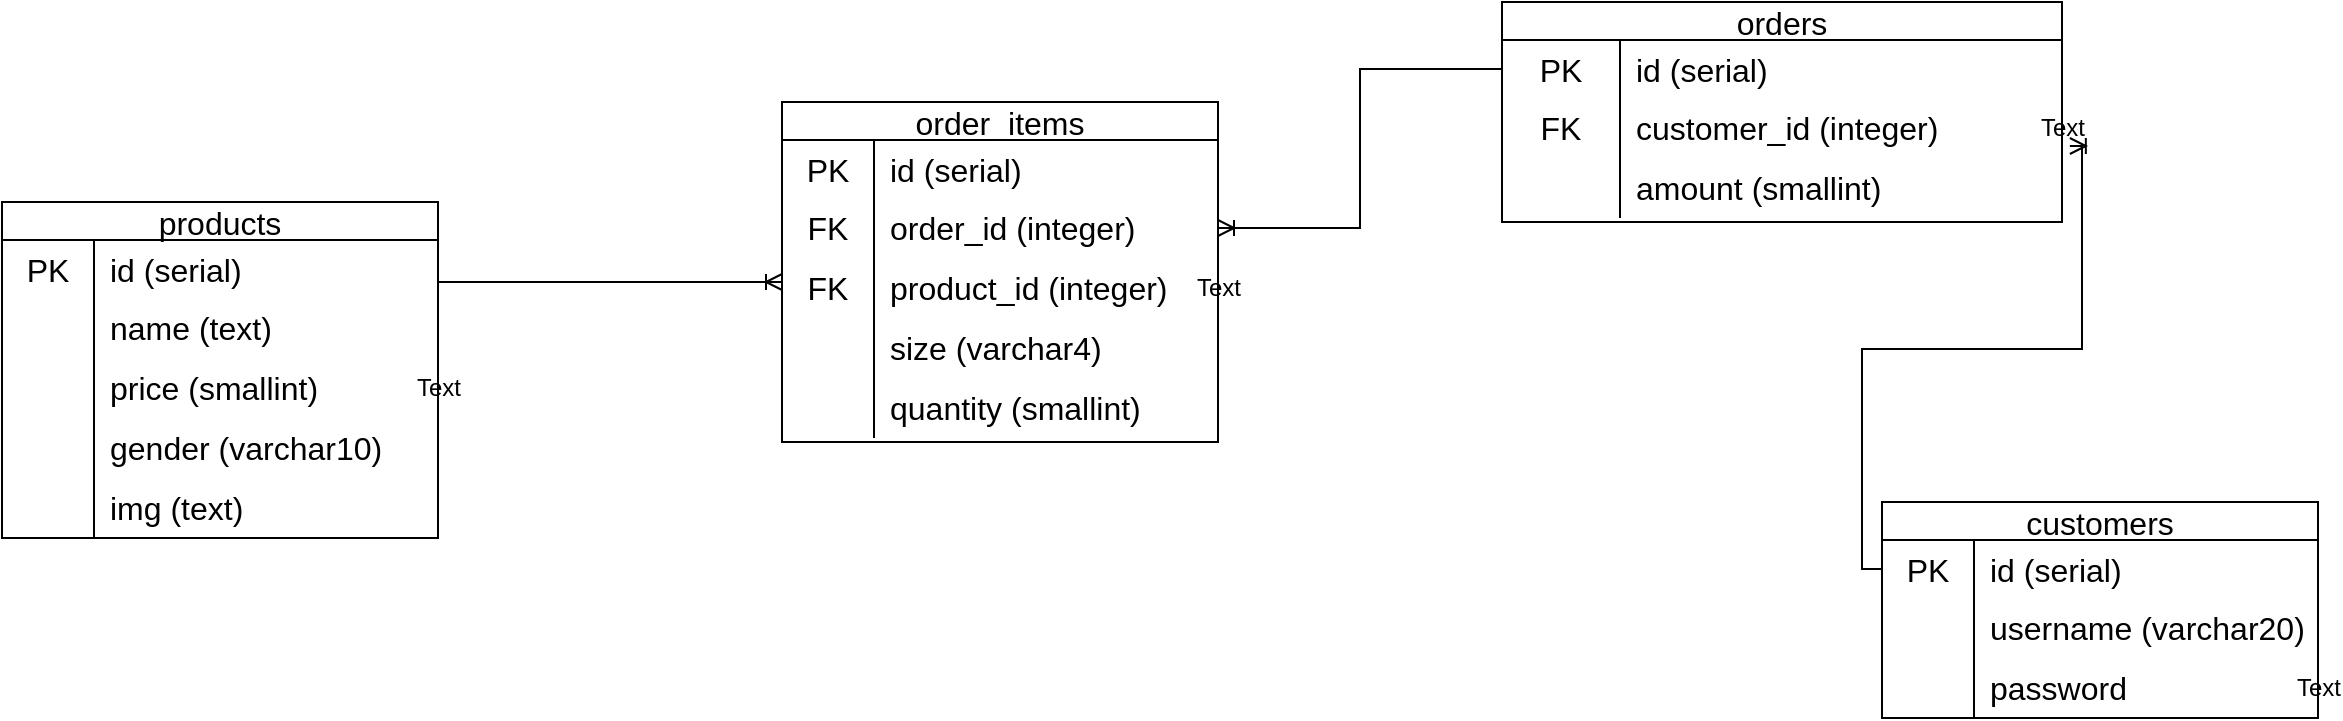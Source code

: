 <mxfile version="24.7.17">
  <diagram name="‫עמוד-1‬" id="oi6l8PESIVdAO3ibSvpq">
    <mxGraphModel dx="1619" dy="737" grid="1" gridSize="10" guides="1" tooltips="1" connect="1" arrows="1" fold="1" page="1" pageScale="1" pageWidth="827" pageHeight="1169" math="0" shadow="0">
      <root>
        <mxCell id="0" />
        <mxCell id="1" parent="0" />
        <mxCell id="7nqQfGkcjDdLF6Xs0SzB-1" value="products" style="shape=table;startSize=19;container=1;collapsible=0;childLayout=tableLayout;fixedRows=1;rowLines=0;fontStyle=0;strokeColor=default;fontSize=16;" parent="1" vertex="1">
          <mxGeometry x="-730" y="350" width="218" height="168" as="geometry" />
        </mxCell>
        <mxCell id="7nqQfGkcjDdLF6Xs0SzB-2" value="" style="shape=tableRow;horizontal=0;startSize=0;swimlaneHead=0;swimlaneBody=0;top=0;left=0;bottom=0;right=0;collapsible=0;dropTarget=0;fillColor=none;points=[[0,0.5],[1,0.5]];portConstraint=eastwest;strokeColor=inherit;fontSize=16;" parent="7nqQfGkcjDdLF6Xs0SzB-1" vertex="1">
          <mxGeometry y="19" width="218" height="29" as="geometry" />
        </mxCell>
        <mxCell id="7nqQfGkcjDdLF6Xs0SzB-3" value="PK" style="shape=partialRectangle;html=1;whiteSpace=wrap;connectable=0;fillColor=none;top=0;left=0;bottom=0;right=0;overflow=hidden;pointerEvents=1;strokeColor=inherit;fontSize=16;" parent="7nqQfGkcjDdLF6Xs0SzB-2" vertex="1">
          <mxGeometry width="46" height="29" as="geometry">
            <mxRectangle width="46" height="29" as="alternateBounds" />
          </mxGeometry>
        </mxCell>
        <mxCell id="7nqQfGkcjDdLF6Xs0SzB-4" value="id (serial)" style="shape=partialRectangle;html=1;whiteSpace=wrap;connectable=0;fillColor=none;top=0;left=0;bottom=0;right=0;align=left;spacingLeft=6;overflow=hidden;strokeColor=inherit;fontSize=16;" parent="7nqQfGkcjDdLF6Xs0SzB-2" vertex="1">
          <mxGeometry x="46" width="172" height="29" as="geometry">
            <mxRectangle width="172" height="29" as="alternateBounds" />
          </mxGeometry>
        </mxCell>
        <mxCell id="7nqQfGkcjDdLF6Xs0SzB-5" value="" style="shape=tableRow;horizontal=0;startSize=0;swimlaneHead=0;swimlaneBody=0;top=0;left=0;bottom=0;right=0;collapsible=0;dropTarget=0;fillColor=none;points=[[0,0.5],[1,0.5]];portConstraint=eastwest;strokeColor=inherit;fontSize=16;" parent="7nqQfGkcjDdLF6Xs0SzB-1" vertex="1">
          <mxGeometry y="48" width="218" height="30" as="geometry" />
        </mxCell>
        <mxCell id="7nqQfGkcjDdLF6Xs0SzB-6" value="" style="shape=partialRectangle;html=1;whiteSpace=wrap;connectable=0;fillColor=none;top=0;left=0;bottom=0;right=0;overflow=hidden;strokeColor=inherit;fontSize=16;" parent="7nqQfGkcjDdLF6Xs0SzB-5" vertex="1">
          <mxGeometry width="46" height="30" as="geometry">
            <mxRectangle width="46" height="30" as="alternateBounds" />
          </mxGeometry>
        </mxCell>
        <mxCell id="7nqQfGkcjDdLF6Xs0SzB-7" value="name (text)" style="shape=partialRectangle;html=1;whiteSpace=wrap;connectable=0;fillColor=none;top=0;left=0;bottom=0;right=0;align=left;spacingLeft=6;overflow=hidden;strokeColor=inherit;fontSize=16;" parent="7nqQfGkcjDdLF6Xs0SzB-5" vertex="1">
          <mxGeometry x="46" width="172" height="30" as="geometry">
            <mxRectangle width="172" height="30" as="alternateBounds" />
          </mxGeometry>
        </mxCell>
        <mxCell id="7nqQfGkcjDdLF6Xs0SzB-8" value="" style="shape=tableRow;horizontal=0;startSize=0;swimlaneHead=0;swimlaneBody=0;top=0;left=0;bottom=0;right=0;collapsible=0;dropTarget=0;fillColor=none;points=[[0,0.5],[1,0.5]];portConstraint=eastwest;strokeColor=inherit;fontSize=16;" parent="7nqQfGkcjDdLF6Xs0SzB-1" vertex="1">
          <mxGeometry y="78" width="218" height="30" as="geometry" />
        </mxCell>
        <mxCell id="7nqQfGkcjDdLF6Xs0SzB-9" value="" style="shape=partialRectangle;html=1;whiteSpace=wrap;connectable=0;fillColor=none;top=0;left=0;bottom=0;right=0;overflow=hidden;strokeColor=inherit;fontSize=16;" parent="7nqQfGkcjDdLF6Xs0SzB-8" vertex="1">
          <mxGeometry width="46" height="30" as="geometry">
            <mxRectangle width="46" height="30" as="alternateBounds" />
          </mxGeometry>
        </mxCell>
        <mxCell id="7nqQfGkcjDdLF6Xs0SzB-10" value="price (smallint)" style="shape=partialRectangle;html=1;whiteSpace=wrap;connectable=0;fillColor=none;top=0;left=0;bottom=0;right=0;align=left;spacingLeft=6;overflow=hidden;strokeColor=inherit;fontSize=16;" parent="7nqQfGkcjDdLF6Xs0SzB-8" vertex="1">
          <mxGeometry x="46" width="172" height="30" as="geometry">
            <mxRectangle width="172" height="30" as="alternateBounds" />
          </mxGeometry>
        </mxCell>
        <mxCell id="7nqQfGkcjDdLF6Xs0SzB-15" value="Text" style="text;html=1;align=center;verticalAlign=middle;resizable=0;points=[];autosize=1;strokeColor=none;fillColor=none;" parent="7nqQfGkcjDdLF6Xs0SzB-8" vertex="1">
          <mxGeometry x="218" width="NaN" height="30" as="geometry">
            <mxRectangle width="NaN" height="30" as="alternateBounds" />
          </mxGeometry>
        </mxCell>
        <mxCell id="7nqQfGkcjDdLF6Xs0SzB-19" style="shape=tableRow;horizontal=0;startSize=0;swimlaneHead=0;swimlaneBody=0;top=0;left=0;bottom=0;right=0;collapsible=0;dropTarget=0;fillColor=none;points=[[0,0.5],[1,0.5]];portConstraint=eastwest;strokeColor=inherit;fontSize=16;" parent="7nqQfGkcjDdLF6Xs0SzB-1" vertex="1">
          <mxGeometry y="108" width="218" height="30" as="geometry" />
        </mxCell>
        <mxCell id="7nqQfGkcjDdLF6Xs0SzB-20" style="shape=partialRectangle;html=1;whiteSpace=wrap;connectable=0;fillColor=none;top=0;left=0;bottom=0;right=0;overflow=hidden;strokeColor=inherit;fontSize=16;" parent="7nqQfGkcjDdLF6Xs0SzB-19" vertex="1">
          <mxGeometry width="46" height="30" as="geometry">
            <mxRectangle width="46" height="30" as="alternateBounds" />
          </mxGeometry>
        </mxCell>
        <mxCell id="7nqQfGkcjDdLF6Xs0SzB-21" value="gender (varchar10)" style="shape=partialRectangle;html=1;whiteSpace=wrap;connectable=0;fillColor=none;top=0;left=0;bottom=0;right=0;align=left;spacingLeft=6;overflow=hidden;strokeColor=inherit;fontSize=16;" parent="7nqQfGkcjDdLF6Xs0SzB-19" vertex="1">
          <mxGeometry x="46" width="172" height="30" as="geometry">
            <mxRectangle width="172" height="30" as="alternateBounds" />
          </mxGeometry>
        </mxCell>
        <mxCell id="7nqQfGkcjDdLF6Xs0SzB-22" style="text;html=1;align=center;verticalAlign=middle;resizable=0;points=[];autosize=1;strokeColor=none;fillColor=none;" parent="7nqQfGkcjDdLF6Xs0SzB-19" vertex="1">
          <mxGeometry x="218" width="NaN" height="30" as="geometry">
            <mxRectangle width="NaN" height="30" as="alternateBounds" />
          </mxGeometry>
        </mxCell>
        <mxCell id="aXj-gzbwXwIFK5yct83T-6" style="shape=tableRow;horizontal=0;startSize=0;swimlaneHead=0;swimlaneBody=0;top=0;left=0;bottom=0;right=0;collapsible=0;dropTarget=0;fillColor=none;points=[[0,0.5],[1,0.5]];portConstraint=eastwest;strokeColor=inherit;fontSize=16;" vertex="1" parent="7nqQfGkcjDdLF6Xs0SzB-1">
          <mxGeometry y="138" width="218" height="30" as="geometry" />
        </mxCell>
        <mxCell id="aXj-gzbwXwIFK5yct83T-7" style="shape=partialRectangle;html=1;whiteSpace=wrap;connectable=0;fillColor=none;top=0;left=0;bottom=0;right=0;overflow=hidden;strokeColor=inherit;fontSize=16;" vertex="1" parent="aXj-gzbwXwIFK5yct83T-6">
          <mxGeometry width="46" height="30" as="geometry">
            <mxRectangle width="46" height="30" as="alternateBounds" />
          </mxGeometry>
        </mxCell>
        <mxCell id="aXj-gzbwXwIFK5yct83T-8" value="img (text)" style="shape=partialRectangle;html=1;whiteSpace=wrap;connectable=0;fillColor=none;top=0;left=0;bottom=0;right=0;align=left;spacingLeft=6;overflow=hidden;strokeColor=inherit;fontSize=16;" vertex="1" parent="aXj-gzbwXwIFK5yct83T-6">
          <mxGeometry x="46" width="172" height="30" as="geometry">
            <mxRectangle width="172" height="30" as="alternateBounds" />
          </mxGeometry>
        </mxCell>
        <mxCell id="aXj-gzbwXwIFK5yct83T-9" style="text;html=1;align=center;verticalAlign=middle;resizable=0;points=[];autosize=1;strokeColor=none;fillColor=none;" vertex="1" parent="aXj-gzbwXwIFK5yct83T-6">
          <mxGeometry x="218" width="NaN" height="30" as="geometry">
            <mxRectangle width="NaN" height="30" as="alternateBounds" />
          </mxGeometry>
        </mxCell>
        <mxCell id="7nqQfGkcjDdLF6Xs0SzB-11" value="" style="shape=tableRow;horizontal=0;startSize=0;swimlaneHead=0;swimlaneBody=0;top=0;left=0;bottom=0;right=0;collapsible=0;dropTarget=0;fillColor=none;points=[[0,0.5],[1,0.5]];portConstraint=eastwest;strokeColor=inherit;fontSize=16;" parent="1" vertex="1">
          <mxGeometry x="-10" y="290" width="180" height="30" as="geometry" />
        </mxCell>
        <mxCell id="7nqQfGkcjDdLF6Xs0SzB-12" value="" style="shape=partialRectangle;html=1;whiteSpace=wrap;connectable=0;fillColor=none;top=0;left=0;bottom=0;right=0;overflow=hidden;strokeColor=inherit;fontSize=16;" parent="7nqQfGkcjDdLF6Xs0SzB-11" vertex="1">
          <mxGeometry width="40" height="30" as="geometry">
            <mxRectangle width="40" height="30" as="alternateBounds" />
          </mxGeometry>
        </mxCell>
        <mxCell id="7nqQfGkcjDdLF6Xs0SzB-27" value="orders" style="shape=table;startSize=19;container=1;collapsible=0;childLayout=tableLayout;fixedRows=1;rowLines=0;fontStyle=0;strokeColor=default;fontSize=16;" parent="1" vertex="1">
          <mxGeometry x="20" y="250" width="280" height="110" as="geometry" />
        </mxCell>
        <mxCell id="7nqQfGkcjDdLF6Xs0SzB-28" value="" style="shape=tableRow;horizontal=0;startSize=0;swimlaneHead=0;swimlaneBody=0;top=0;left=0;bottom=0;right=0;collapsible=0;dropTarget=0;fillColor=none;points=[[0,0.5],[1,0.5]];portConstraint=eastwest;strokeColor=inherit;fontSize=16;" parent="7nqQfGkcjDdLF6Xs0SzB-27" vertex="1">
          <mxGeometry y="19" width="280" height="29" as="geometry" />
        </mxCell>
        <mxCell id="7nqQfGkcjDdLF6Xs0SzB-29" value="PK" style="shape=partialRectangle;html=1;whiteSpace=wrap;connectable=0;fillColor=none;top=0;left=0;bottom=0;right=0;overflow=hidden;pointerEvents=1;strokeColor=inherit;fontSize=16;" parent="7nqQfGkcjDdLF6Xs0SzB-28" vertex="1">
          <mxGeometry width="59" height="29" as="geometry">
            <mxRectangle width="59" height="29" as="alternateBounds" />
          </mxGeometry>
        </mxCell>
        <mxCell id="7nqQfGkcjDdLF6Xs0SzB-30" value="id (serial)" style="shape=partialRectangle;html=1;whiteSpace=wrap;connectable=0;fillColor=none;top=0;left=0;bottom=0;right=0;align=left;spacingLeft=6;overflow=hidden;strokeColor=inherit;fontSize=16;" parent="7nqQfGkcjDdLF6Xs0SzB-28" vertex="1">
          <mxGeometry x="59" width="221" height="29" as="geometry">
            <mxRectangle width="221" height="29" as="alternateBounds" />
          </mxGeometry>
        </mxCell>
        <mxCell id="7nqQfGkcjDdLF6Xs0SzB-34" value="" style="shape=tableRow;horizontal=0;startSize=0;swimlaneHead=0;swimlaneBody=0;top=0;left=0;bottom=0;right=0;collapsible=0;dropTarget=0;fillColor=none;points=[[0,0.5],[1,0.5]];portConstraint=eastwest;strokeColor=inherit;fontSize=16;" parent="7nqQfGkcjDdLF6Xs0SzB-27" vertex="1">
          <mxGeometry y="48" width="280" height="30" as="geometry" />
        </mxCell>
        <mxCell id="7nqQfGkcjDdLF6Xs0SzB-35" value="FK" style="shape=partialRectangle;html=1;whiteSpace=wrap;connectable=0;fillColor=none;top=0;left=0;bottom=0;right=0;overflow=hidden;strokeColor=inherit;fontSize=16;" parent="7nqQfGkcjDdLF6Xs0SzB-34" vertex="1">
          <mxGeometry width="59" height="30" as="geometry">
            <mxRectangle width="59" height="30" as="alternateBounds" />
          </mxGeometry>
        </mxCell>
        <mxCell id="7nqQfGkcjDdLF6Xs0SzB-36" value="customer_id (integer)" style="shape=partialRectangle;html=1;whiteSpace=wrap;connectable=0;fillColor=none;top=0;left=0;bottom=0;right=0;align=left;spacingLeft=6;overflow=hidden;strokeColor=inherit;fontSize=16;" parent="7nqQfGkcjDdLF6Xs0SzB-34" vertex="1">
          <mxGeometry x="59" width="221" height="30" as="geometry">
            <mxRectangle width="221" height="30" as="alternateBounds" />
          </mxGeometry>
        </mxCell>
        <mxCell id="7nqQfGkcjDdLF6Xs0SzB-37" value="Text" style="text;html=1;align=center;verticalAlign=middle;resizable=0;points=[];autosize=1;strokeColor=none;fillColor=none;" parent="7nqQfGkcjDdLF6Xs0SzB-34" vertex="1">
          <mxGeometry x="280" width="NaN" height="30" as="geometry">
            <mxRectangle width="NaN" height="30" as="alternateBounds" />
          </mxGeometry>
        </mxCell>
        <mxCell id="7nqQfGkcjDdLF6Xs0SzB-38" style="shape=tableRow;horizontal=0;startSize=0;swimlaneHead=0;swimlaneBody=0;top=0;left=0;bottom=0;right=0;collapsible=0;dropTarget=0;fillColor=none;points=[[0,0.5],[1,0.5]];portConstraint=eastwest;strokeColor=inherit;fontSize=16;" parent="7nqQfGkcjDdLF6Xs0SzB-27" vertex="1">
          <mxGeometry y="78" width="280" height="30" as="geometry" />
        </mxCell>
        <mxCell id="7nqQfGkcjDdLF6Xs0SzB-39" value="" style="shape=partialRectangle;html=1;whiteSpace=wrap;connectable=0;fillColor=none;top=0;left=0;bottom=0;right=0;overflow=hidden;strokeColor=inherit;fontSize=16;" parent="7nqQfGkcjDdLF6Xs0SzB-38" vertex="1">
          <mxGeometry width="59" height="30" as="geometry">
            <mxRectangle width="59" height="30" as="alternateBounds" />
          </mxGeometry>
        </mxCell>
        <mxCell id="7nqQfGkcjDdLF6Xs0SzB-40" value="amount (smallint)" style="shape=partialRectangle;html=1;whiteSpace=wrap;connectable=0;fillColor=none;top=0;left=0;bottom=0;right=0;align=left;spacingLeft=6;overflow=hidden;strokeColor=inherit;fontSize=16;" parent="7nqQfGkcjDdLF6Xs0SzB-38" vertex="1">
          <mxGeometry x="59" width="221" height="30" as="geometry">
            <mxRectangle width="221" height="30" as="alternateBounds" />
          </mxGeometry>
        </mxCell>
        <mxCell id="7nqQfGkcjDdLF6Xs0SzB-41" style="text;html=1;align=center;verticalAlign=middle;resizable=0;points=[];autosize=1;strokeColor=none;fillColor=none;" parent="7nqQfGkcjDdLF6Xs0SzB-38" vertex="1">
          <mxGeometry x="280" width="NaN" height="30" as="geometry">
            <mxRectangle width="NaN" height="30" as="alternateBounds" />
          </mxGeometry>
        </mxCell>
        <mxCell id="7nqQfGkcjDdLF6Xs0SzB-42" value="order_items" style="shape=table;startSize=19;container=1;collapsible=0;childLayout=tableLayout;fixedRows=1;rowLines=0;fontStyle=0;strokeColor=default;fontSize=16;" parent="1" vertex="1">
          <mxGeometry x="-340" y="300" width="218" height="170" as="geometry" />
        </mxCell>
        <mxCell id="7nqQfGkcjDdLF6Xs0SzB-43" value="" style="shape=tableRow;horizontal=0;startSize=0;swimlaneHead=0;swimlaneBody=0;top=0;left=0;bottom=0;right=0;collapsible=0;dropTarget=0;fillColor=none;points=[[0,0.5],[1,0.5]];portConstraint=eastwest;strokeColor=inherit;fontSize=16;" parent="7nqQfGkcjDdLF6Xs0SzB-42" vertex="1">
          <mxGeometry y="19" width="218" height="29" as="geometry" />
        </mxCell>
        <mxCell id="7nqQfGkcjDdLF6Xs0SzB-44" value="PK" style="shape=partialRectangle;html=1;whiteSpace=wrap;connectable=0;fillColor=none;top=0;left=0;bottom=0;right=0;overflow=hidden;pointerEvents=1;strokeColor=inherit;fontSize=16;" parent="7nqQfGkcjDdLF6Xs0SzB-43" vertex="1">
          <mxGeometry width="46" height="29" as="geometry">
            <mxRectangle width="46" height="29" as="alternateBounds" />
          </mxGeometry>
        </mxCell>
        <mxCell id="7nqQfGkcjDdLF6Xs0SzB-45" value="id (serial)" style="shape=partialRectangle;html=1;whiteSpace=wrap;connectable=0;fillColor=none;top=0;left=0;bottom=0;right=0;align=left;spacingLeft=6;overflow=hidden;strokeColor=inherit;fontSize=16;" parent="7nqQfGkcjDdLF6Xs0SzB-43" vertex="1">
          <mxGeometry x="46" width="172" height="29" as="geometry">
            <mxRectangle width="172" height="29" as="alternateBounds" />
          </mxGeometry>
        </mxCell>
        <mxCell id="7nqQfGkcjDdLF6Xs0SzB-46" value="" style="shape=tableRow;horizontal=0;startSize=0;swimlaneHead=0;swimlaneBody=0;top=0;left=0;bottom=0;right=0;collapsible=0;dropTarget=0;fillColor=none;points=[[0,0.5],[1,0.5]];portConstraint=eastwest;strokeColor=inherit;fontSize=16;" parent="7nqQfGkcjDdLF6Xs0SzB-42" vertex="1">
          <mxGeometry y="48" width="218" height="30" as="geometry" />
        </mxCell>
        <mxCell id="7nqQfGkcjDdLF6Xs0SzB-47" value="FK" style="shape=partialRectangle;html=1;whiteSpace=wrap;connectable=0;fillColor=none;top=0;left=0;bottom=0;right=0;overflow=hidden;strokeColor=inherit;fontSize=16;" parent="7nqQfGkcjDdLF6Xs0SzB-46" vertex="1">
          <mxGeometry width="46" height="30" as="geometry">
            <mxRectangle width="46" height="30" as="alternateBounds" />
          </mxGeometry>
        </mxCell>
        <mxCell id="7nqQfGkcjDdLF6Xs0SzB-48" value="order_id (integer)" style="shape=partialRectangle;html=1;whiteSpace=wrap;connectable=0;fillColor=none;top=0;left=0;bottom=0;right=0;align=left;spacingLeft=6;overflow=hidden;strokeColor=inherit;fontSize=16;" parent="7nqQfGkcjDdLF6Xs0SzB-46" vertex="1">
          <mxGeometry x="46" width="172" height="30" as="geometry">
            <mxRectangle width="172" height="30" as="alternateBounds" />
          </mxGeometry>
        </mxCell>
        <mxCell id="7nqQfGkcjDdLF6Xs0SzB-49" value="" style="shape=tableRow;horizontal=0;startSize=0;swimlaneHead=0;swimlaneBody=0;top=0;left=0;bottom=0;right=0;collapsible=0;dropTarget=0;fillColor=none;points=[[0,0.5],[1,0.5]];portConstraint=eastwest;strokeColor=inherit;fontSize=16;" parent="7nqQfGkcjDdLF6Xs0SzB-42" vertex="1">
          <mxGeometry y="78" width="218" height="30" as="geometry" />
        </mxCell>
        <mxCell id="7nqQfGkcjDdLF6Xs0SzB-50" value="FK" style="shape=partialRectangle;html=1;whiteSpace=wrap;connectable=0;fillColor=none;top=0;left=0;bottom=0;right=0;overflow=hidden;strokeColor=inherit;fontSize=16;" parent="7nqQfGkcjDdLF6Xs0SzB-49" vertex="1">
          <mxGeometry width="46" height="30" as="geometry">
            <mxRectangle width="46" height="30" as="alternateBounds" />
          </mxGeometry>
        </mxCell>
        <mxCell id="7nqQfGkcjDdLF6Xs0SzB-51" value="product_id (integer)" style="shape=partialRectangle;html=1;whiteSpace=wrap;connectable=0;fillColor=none;top=0;left=0;bottom=0;right=0;align=left;spacingLeft=6;overflow=hidden;strokeColor=inherit;fontSize=16;" parent="7nqQfGkcjDdLF6Xs0SzB-49" vertex="1">
          <mxGeometry x="46" width="172" height="30" as="geometry">
            <mxRectangle width="172" height="30" as="alternateBounds" />
          </mxGeometry>
        </mxCell>
        <mxCell id="7nqQfGkcjDdLF6Xs0SzB-52" value="Text" style="text;html=1;align=center;verticalAlign=middle;resizable=0;points=[];autosize=1;strokeColor=none;fillColor=none;" parent="7nqQfGkcjDdLF6Xs0SzB-49" vertex="1">
          <mxGeometry x="218" height="30" as="geometry">
            <mxRectangle width="NaN" height="30" as="alternateBounds" />
          </mxGeometry>
        </mxCell>
        <mxCell id="7nqQfGkcjDdLF6Xs0SzB-72" style="shape=tableRow;horizontal=0;startSize=0;swimlaneHead=0;swimlaneBody=0;top=0;left=0;bottom=0;right=0;collapsible=0;dropTarget=0;fillColor=none;points=[[0,0.5],[1,0.5]];portConstraint=eastwest;strokeColor=inherit;fontSize=16;" parent="7nqQfGkcjDdLF6Xs0SzB-42" vertex="1">
          <mxGeometry y="108" width="218" height="30" as="geometry" />
        </mxCell>
        <mxCell id="7nqQfGkcjDdLF6Xs0SzB-73" style="shape=partialRectangle;html=1;whiteSpace=wrap;connectable=0;fillColor=none;top=0;left=0;bottom=0;right=0;overflow=hidden;strokeColor=inherit;fontSize=16;" parent="7nqQfGkcjDdLF6Xs0SzB-72" vertex="1">
          <mxGeometry width="46" height="30" as="geometry">
            <mxRectangle width="46" height="30" as="alternateBounds" />
          </mxGeometry>
        </mxCell>
        <mxCell id="7nqQfGkcjDdLF6Xs0SzB-74" value="size (varchar4)" style="shape=partialRectangle;html=1;whiteSpace=wrap;connectable=0;fillColor=none;top=0;left=0;bottom=0;right=0;align=left;spacingLeft=6;overflow=hidden;strokeColor=inherit;fontSize=16;" parent="7nqQfGkcjDdLF6Xs0SzB-72" vertex="1">
          <mxGeometry x="46" width="172" height="30" as="geometry">
            <mxRectangle width="172" height="30" as="alternateBounds" />
          </mxGeometry>
        </mxCell>
        <mxCell id="7nqQfGkcjDdLF6Xs0SzB-75" style="text;html=1;align=center;verticalAlign=middle;resizable=0;points=[];autosize=1;strokeColor=none;fillColor=none;" parent="7nqQfGkcjDdLF6Xs0SzB-72" vertex="1">
          <mxGeometry x="218" height="30" as="geometry">
            <mxRectangle width="NaN" height="30" as="alternateBounds" />
          </mxGeometry>
        </mxCell>
        <mxCell id="7nqQfGkcjDdLF6Xs0SzB-76" style="shape=tableRow;horizontal=0;startSize=0;swimlaneHead=0;swimlaneBody=0;top=0;left=0;bottom=0;right=0;collapsible=0;dropTarget=0;fillColor=none;points=[[0,0.5],[1,0.5]];portConstraint=eastwest;strokeColor=inherit;fontSize=16;" parent="7nqQfGkcjDdLF6Xs0SzB-42" vertex="1">
          <mxGeometry y="138" width="218" height="30" as="geometry" />
        </mxCell>
        <mxCell id="7nqQfGkcjDdLF6Xs0SzB-77" style="shape=partialRectangle;html=1;whiteSpace=wrap;connectable=0;fillColor=none;top=0;left=0;bottom=0;right=0;overflow=hidden;strokeColor=inherit;fontSize=16;" parent="7nqQfGkcjDdLF6Xs0SzB-76" vertex="1">
          <mxGeometry width="46" height="30" as="geometry">
            <mxRectangle width="46" height="30" as="alternateBounds" />
          </mxGeometry>
        </mxCell>
        <mxCell id="7nqQfGkcjDdLF6Xs0SzB-78" value="quantity (smallint)" style="shape=partialRectangle;html=1;whiteSpace=wrap;connectable=0;fillColor=none;top=0;left=0;bottom=0;right=0;align=left;spacingLeft=6;overflow=hidden;strokeColor=inherit;fontSize=16;" parent="7nqQfGkcjDdLF6Xs0SzB-76" vertex="1">
          <mxGeometry x="46" width="172" height="30" as="geometry">
            <mxRectangle width="172" height="30" as="alternateBounds" />
          </mxGeometry>
        </mxCell>
        <mxCell id="7nqQfGkcjDdLF6Xs0SzB-79" style="text;html=1;align=center;verticalAlign=middle;resizable=0;points=[];autosize=1;strokeColor=none;fillColor=none;" parent="7nqQfGkcjDdLF6Xs0SzB-76" vertex="1">
          <mxGeometry x="218" height="30" as="geometry">
            <mxRectangle width="NaN" height="30" as="alternateBounds" />
          </mxGeometry>
        </mxCell>
        <mxCell id="7nqQfGkcjDdLF6Xs0SzB-57" value="customers" style="shape=table;startSize=19;container=1;collapsible=0;childLayout=tableLayout;fixedRows=1;rowLines=0;fontStyle=0;strokeColor=default;fontSize=16;" parent="1" vertex="1">
          <mxGeometry x="210" y="500" width="218" height="108" as="geometry" />
        </mxCell>
        <mxCell id="7nqQfGkcjDdLF6Xs0SzB-58" value="" style="shape=tableRow;horizontal=0;startSize=0;swimlaneHead=0;swimlaneBody=0;top=0;left=0;bottom=0;right=0;collapsible=0;dropTarget=0;fillColor=none;points=[[0,0.5],[1,0.5]];portConstraint=eastwest;strokeColor=inherit;fontSize=16;" parent="7nqQfGkcjDdLF6Xs0SzB-57" vertex="1">
          <mxGeometry y="19" width="218" height="29" as="geometry" />
        </mxCell>
        <mxCell id="7nqQfGkcjDdLF6Xs0SzB-59" value="PK" style="shape=partialRectangle;html=1;whiteSpace=wrap;connectable=0;fillColor=none;top=0;left=0;bottom=0;right=0;overflow=hidden;pointerEvents=1;strokeColor=inherit;fontSize=16;" parent="7nqQfGkcjDdLF6Xs0SzB-58" vertex="1">
          <mxGeometry width="46" height="29" as="geometry">
            <mxRectangle width="46" height="29" as="alternateBounds" />
          </mxGeometry>
        </mxCell>
        <mxCell id="7nqQfGkcjDdLF6Xs0SzB-60" value="id (serial)" style="shape=partialRectangle;html=1;whiteSpace=wrap;connectable=0;fillColor=none;top=0;left=0;bottom=0;right=0;align=left;spacingLeft=6;overflow=hidden;strokeColor=inherit;fontSize=16;" parent="7nqQfGkcjDdLF6Xs0SzB-58" vertex="1">
          <mxGeometry x="46" width="172" height="29" as="geometry">
            <mxRectangle width="172" height="29" as="alternateBounds" />
          </mxGeometry>
        </mxCell>
        <mxCell id="7nqQfGkcjDdLF6Xs0SzB-61" value="" style="shape=tableRow;horizontal=0;startSize=0;swimlaneHead=0;swimlaneBody=0;top=0;left=0;bottom=0;right=0;collapsible=0;dropTarget=0;fillColor=none;points=[[0,0.5],[1,0.5]];portConstraint=eastwest;strokeColor=inherit;fontSize=16;" parent="7nqQfGkcjDdLF6Xs0SzB-57" vertex="1">
          <mxGeometry y="48" width="218" height="30" as="geometry" />
        </mxCell>
        <mxCell id="7nqQfGkcjDdLF6Xs0SzB-62" value="" style="shape=partialRectangle;html=1;whiteSpace=wrap;connectable=0;fillColor=none;top=0;left=0;bottom=0;right=0;overflow=hidden;strokeColor=inherit;fontSize=16;" parent="7nqQfGkcjDdLF6Xs0SzB-61" vertex="1">
          <mxGeometry width="46" height="30" as="geometry">
            <mxRectangle width="46" height="30" as="alternateBounds" />
          </mxGeometry>
        </mxCell>
        <mxCell id="7nqQfGkcjDdLF6Xs0SzB-63" value="username (varchar20)" style="shape=partialRectangle;html=1;whiteSpace=wrap;connectable=0;fillColor=none;top=0;left=0;bottom=0;right=0;align=left;spacingLeft=6;overflow=hidden;strokeColor=inherit;fontSize=16;" parent="7nqQfGkcjDdLF6Xs0SzB-61" vertex="1">
          <mxGeometry x="46" width="172" height="30" as="geometry">
            <mxRectangle width="172" height="30" as="alternateBounds" />
          </mxGeometry>
        </mxCell>
        <mxCell id="7nqQfGkcjDdLF6Xs0SzB-64" value="" style="shape=tableRow;horizontal=0;startSize=0;swimlaneHead=0;swimlaneBody=0;top=0;left=0;bottom=0;right=0;collapsible=0;dropTarget=0;fillColor=none;points=[[0,0.5],[1,0.5]];portConstraint=eastwest;strokeColor=inherit;fontSize=16;" parent="7nqQfGkcjDdLF6Xs0SzB-57" vertex="1">
          <mxGeometry y="78" width="218" height="30" as="geometry" />
        </mxCell>
        <mxCell id="7nqQfGkcjDdLF6Xs0SzB-65" value="" style="shape=partialRectangle;html=1;whiteSpace=wrap;connectable=0;fillColor=none;top=0;left=0;bottom=0;right=0;overflow=hidden;strokeColor=inherit;fontSize=16;" parent="7nqQfGkcjDdLF6Xs0SzB-64" vertex="1">
          <mxGeometry width="46" height="30" as="geometry">
            <mxRectangle width="46" height="30" as="alternateBounds" />
          </mxGeometry>
        </mxCell>
        <mxCell id="7nqQfGkcjDdLF6Xs0SzB-66" value="password" style="shape=partialRectangle;html=1;whiteSpace=wrap;connectable=0;fillColor=none;top=0;left=0;bottom=0;right=0;align=left;spacingLeft=6;overflow=hidden;strokeColor=inherit;fontSize=16;" parent="7nqQfGkcjDdLF6Xs0SzB-64" vertex="1">
          <mxGeometry x="46" width="172" height="30" as="geometry">
            <mxRectangle width="172" height="30" as="alternateBounds" />
          </mxGeometry>
        </mxCell>
        <mxCell id="7nqQfGkcjDdLF6Xs0SzB-67" value="Text" style="text;html=1;align=center;verticalAlign=middle;resizable=0;points=[];autosize=1;strokeColor=none;fillColor=none;" parent="7nqQfGkcjDdLF6Xs0SzB-64" vertex="1">
          <mxGeometry x="218" width="NaN" height="30" as="geometry">
            <mxRectangle width="NaN" height="30" as="alternateBounds" />
          </mxGeometry>
        </mxCell>
        <mxCell id="7nqQfGkcjDdLF6Xs0SzB-86" value="" style="edgeStyle=orthogonalEdgeStyle;fontSize=12;html=1;endArrow=ERoneToMany;rounded=0;entryX=1.014;entryY=0.8;entryDx=0;entryDy=0;exitX=0;exitY=0.5;exitDx=0;exitDy=0;entryPerimeter=0;" parent="1" source="7nqQfGkcjDdLF6Xs0SzB-58" target="7nqQfGkcjDdLF6Xs0SzB-34" edge="1">
          <mxGeometry width="100" height="100" relative="1" as="geometry">
            <mxPoint x="660" y="340" as="sourcePoint" />
            <mxPoint x="552" y="449" as="targetPoint" />
          </mxGeometry>
        </mxCell>
        <mxCell id="7nqQfGkcjDdLF6Xs0SzB-88" value="" style="edgeStyle=elbowEdgeStyle;fontSize=12;html=1;endArrow=ERoneToMany;rounded=0;exitX=0;exitY=0.5;exitDx=0;exitDy=0;entryX=1;entryY=0.5;entryDx=0;entryDy=0;" parent="1" source="7nqQfGkcjDdLF6Xs0SzB-28" target="7nqQfGkcjDdLF6Xs0SzB-46" edge="1">
          <mxGeometry width="100" height="100" relative="1" as="geometry">
            <mxPoint x="-35.04" y="310" as="sourcePoint" />
            <mxPoint x="-139.996" y="365.99" as="targetPoint" />
          </mxGeometry>
        </mxCell>
        <mxCell id="7nqQfGkcjDdLF6Xs0SzB-90" value="" style="edgeStyle=elbowEdgeStyle;fontSize=12;html=1;endArrow=ERoneToMany;rounded=0;elbow=vertical;exitX=1;exitY=0.5;exitDx=0;exitDy=0;" parent="1" source="7nqQfGkcjDdLF6Xs0SzB-2" edge="1">
          <mxGeometry width="100" height="100" relative="1" as="geometry">
            <mxPoint x="-440" y="490" as="sourcePoint" />
            <mxPoint x="-340" y="390" as="targetPoint" />
            <Array as="points">
              <mxPoint x="-490" y="390" />
            </Array>
          </mxGeometry>
        </mxCell>
      </root>
    </mxGraphModel>
  </diagram>
</mxfile>
